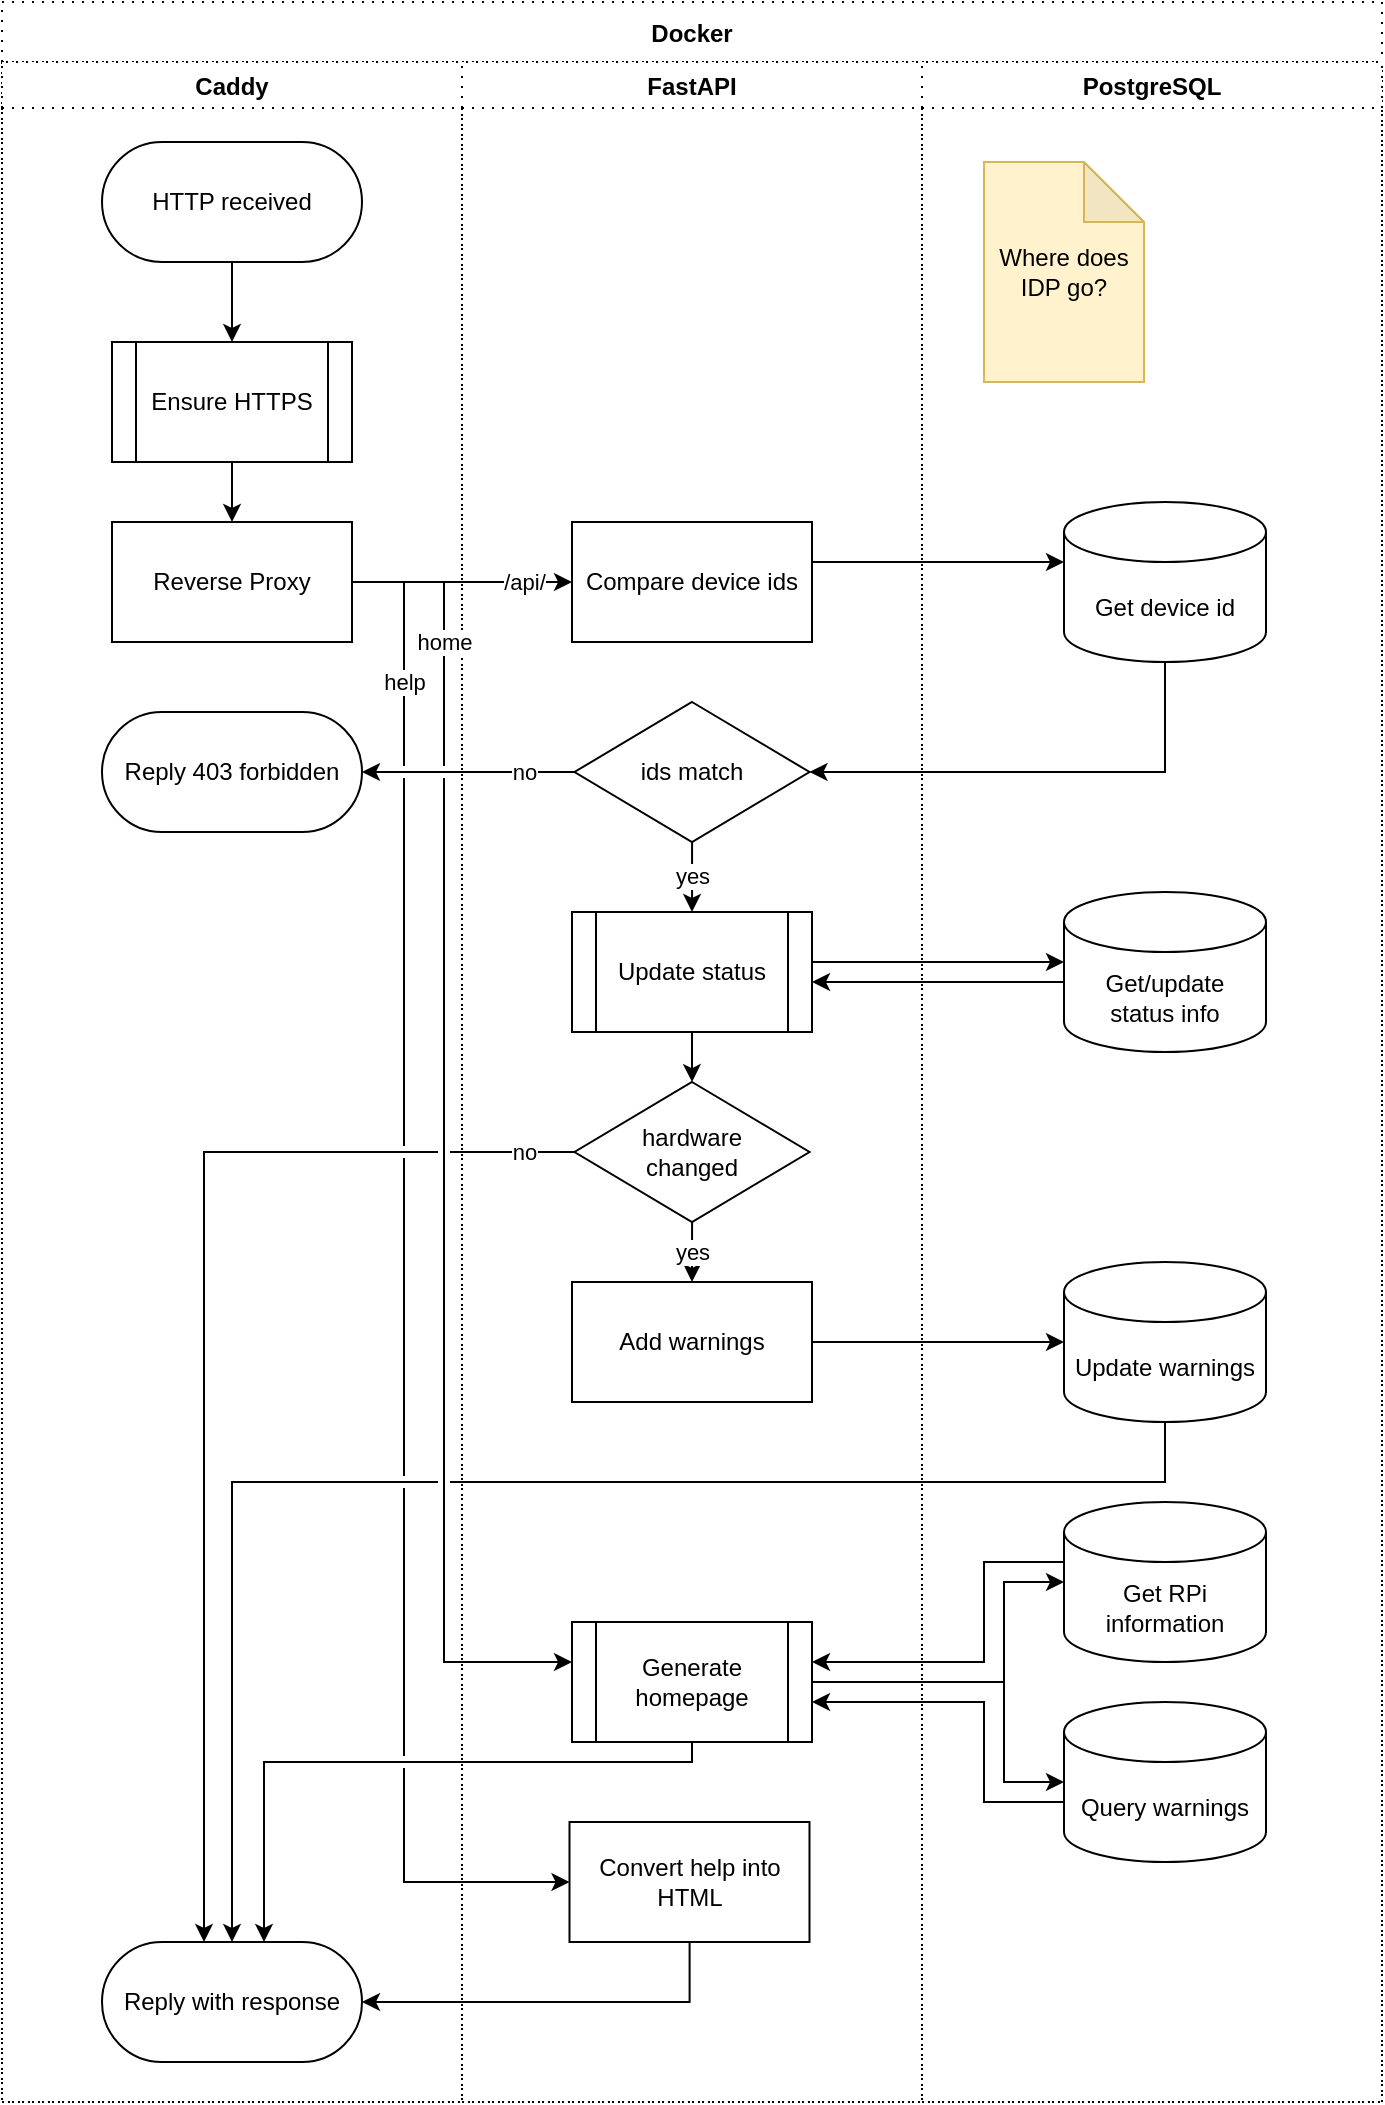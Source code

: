 <mxfile version="14.7.1" type="device"><diagram id="prtHgNgQTEPvFCAcTncT" name="Page-1"><mxGraphModel dx="1422" dy="791" grid="1" gridSize="10" guides="1" tooltips="1" connect="1" arrows="1" fold="1" page="1" pageScale="1" pageWidth="827" pageHeight="1169" math="0" shadow="0"><root><mxCell id="0"/><mxCell id="1" parent="0"/><mxCell id="CkZLNoSg3OksK8EKVONh-3" value="Docker" style="swimlane;startSize=30;dashed=1;dashPattern=1 4;" parent="1" vertex="1"><mxGeometry x="99" y="70" width="690" height="1050" as="geometry"/></mxCell><mxCell id="CkZLNoSg3OksK8EKVONh-4" value="Caddy" style="swimlane;dashed=1;dashPattern=1 4;" parent="CkZLNoSg3OksK8EKVONh-3" vertex="1"><mxGeometry y="30" width="230" height="1020" as="geometry"/></mxCell><mxCell id="CkZLNoSg3OksK8EKVONh-16" style="edgeStyle=orthogonalEdgeStyle;rounded=0;orthogonalLoop=1;jettySize=auto;html=1;jumpStyle=gap;" parent="CkZLNoSg3OksK8EKVONh-4" source="CkZLNoSg3OksK8EKVONh-13" target="CkZLNoSg3OksK8EKVONh-51" edge="1"><mxGeometry relative="1" as="geometry"><mxPoint x="115.5" y="130" as="targetPoint"/></mxGeometry></mxCell><mxCell id="CkZLNoSg3OksK8EKVONh-13" value="HTTP received" style="rounded=1;whiteSpace=wrap;html=1;arcSize=50;" parent="CkZLNoSg3OksK8EKVONh-4" vertex="1"><mxGeometry x="50" y="40" width="130" height="60" as="geometry"/></mxCell><mxCell id="CkZLNoSg3OksK8EKVONh-56" style="edgeStyle=orthogonalEdgeStyle;rounded=0;orthogonalLoop=1;jettySize=auto;html=1;jumpStyle=gap;" parent="CkZLNoSg3OksK8EKVONh-4" source="CkZLNoSg3OksK8EKVONh-51" target="CkZLNoSg3OksK8EKVONh-53" edge="1"><mxGeometry relative="1" as="geometry"/></mxCell><mxCell id="CkZLNoSg3OksK8EKVONh-51" value="Ensure HTTPS" style="shape=process;whiteSpace=wrap;html=1;backgroundOutline=1;" parent="CkZLNoSg3OksK8EKVONh-4" vertex="1"><mxGeometry x="55" y="140" width="120" height="60" as="geometry"/></mxCell><mxCell id="CkZLNoSg3OksK8EKVONh-53" value="Reverse Proxy" style="rounded=0;whiteSpace=wrap;html=1;" parent="CkZLNoSg3OksK8EKVONh-4" vertex="1"><mxGeometry x="55" y="230" width="120" height="60" as="geometry"/></mxCell><mxCell id="CkZLNoSg3OksK8EKVONh-65" value="Reply 403 forbidden" style="rounded=1;whiteSpace=wrap;html=1;arcSize=50;" parent="CkZLNoSg3OksK8EKVONh-4" vertex="1"><mxGeometry x="50" y="325" width="130" height="60" as="geometry"/></mxCell><mxCell id="CkZLNoSg3OksK8EKVONh-87" value="Reply with response" style="rounded=1;whiteSpace=wrap;html=1;arcSize=50;" parent="CkZLNoSg3OksK8EKVONh-4" vertex="1"><mxGeometry x="50" y="940" width="130" height="60" as="geometry"/></mxCell><mxCell id="CkZLNoSg3OksK8EKVONh-11" value="FastAPI" style="swimlane;dashed=1;dashPattern=1 4;" parent="CkZLNoSg3OksK8EKVONh-3" vertex="1"><mxGeometry x="230" y="30" width="230" height="1020" as="geometry"/></mxCell><mxCell id="CkZLNoSg3OksK8EKVONh-60" value="Compare device ids" style="rounded=0;whiteSpace=wrap;html=1;" parent="CkZLNoSg3OksK8EKVONh-11" vertex="1"><mxGeometry x="55" y="230" width="120" height="60" as="geometry"/></mxCell><mxCell id="CkZLNoSg3OksK8EKVONh-74" value="yes" style="edgeStyle=orthogonalEdgeStyle;rounded=0;orthogonalLoop=1;jettySize=auto;html=1;jumpStyle=gap;" parent="CkZLNoSg3OksK8EKVONh-11" source="CkZLNoSg3OksK8EKVONh-64" target="CkZLNoSg3OksK8EKVONh-73" edge="1"><mxGeometry relative="1" as="geometry"/></mxCell><mxCell id="CkZLNoSg3OksK8EKVONh-64" value="ids match" style="rhombus;whiteSpace=wrap;html=1;" parent="CkZLNoSg3OksK8EKVONh-11" vertex="1"><mxGeometry x="56.25" y="320" width="117.5" height="70" as="geometry"/></mxCell><mxCell id="CkZLNoSg3OksK8EKVONh-81" style="edgeStyle=orthogonalEdgeStyle;rounded=0;orthogonalLoop=1;jettySize=auto;html=1;jumpStyle=gap;" parent="CkZLNoSg3OksK8EKVONh-11" source="CkZLNoSg3OksK8EKVONh-73" target="CkZLNoSg3OksK8EKVONh-80" edge="1"><mxGeometry relative="1" as="geometry"/></mxCell><mxCell id="CkZLNoSg3OksK8EKVONh-73" value="Update status" style="shape=process;whiteSpace=wrap;html=1;backgroundOutline=1;" parent="CkZLNoSg3OksK8EKVONh-11" vertex="1"><mxGeometry x="55" y="425" width="120" height="60" as="geometry"/></mxCell><mxCell id="CkZLNoSg3OksK8EKVONh-84" value="yes" style="edgeStyle=orthogonalEdgeStyle;rounded=0;orthogonalLoop=1;jettySize=auto;html=1;jumpStyle=gap;" parent="CkZLNoSg3OksK8EKVONh-11" source="CkZLNoSg3OksK8EKVONh-80" target="CkZLNoSg3OksK8EKVONh-83" edge="1"><mxGeometry relative="1" as="geometry"/></mxCell><mxCell id="CkZLNoSg3OksK8EKVONh-80" value="&lt;div&gt;hardware &lt;br&gt;&lt;/div&gt;&lt;div&gt;changed&lt;/div&gt;" style="rhombus;whiteSpace=wrap;html=1;" parent="CkZLNoSg3OksK8EKVONh-11" vertex="1"><mxGeometry x="56.25" y="510" width="117.5" height="70" as="geometry"/></mxCell><mxCell id="CkZLNoSg3OksK8EKVONh-83" value="Add warnings" style="rounded=0;whiteSpace=wrap;html=1;" parent="CkZLNoSg3OksK8EKVONh-11" vertex="1"><mxGeometry x="55" y="610" width="120" height="60" as="geometry"/></mxCell><mxCell id="CkZLNoSg3OksK8EKVONh-93" value="Generate homepage" style="shape=process;whiteSpace=wrap;html=1;backgroundOutline=1;" parent="CkZLNoSg3OksK8EKVONh-11" vertex="1"><mxGeometry x="55" y="780" width="120" height="60" as="geometry"/></mxCell><mxCell id="CkZLNoSg3OksK8EKVONh-102" value="Convert help into HTML" style="rounded=0;whiteSpace=wrap;html=1;strokeColor=#000000;" parent="CkZLNoSg3OksK8EKVONh-11" vertex="1"><mxGeometry x="53.75" y="880" width="120" height="60" as="geometry"/></mxCell><mxCell id="CkZLNoSg3OksK8EKVONh-12" value="PostgreSQL" style="swimlane;dashed=1;dashPattern=1 4;" parent="CkZLNoSg3OksK8EKVONh-3" vertex="1"><mxGeometry x="460" y="30" width="230" height="1020" as="geometry"/></mxCell><mxCell id="CkZLNoSg3OksK8EKVONh-61" value="Get device id" style="shape=cylinder3;whiteSpace=wrap;html=1;boundedLbl=1;backgroundOutline=1;size=15;" parent="CkZLNoSg3OksK8EKVONh-12" vertex="1"><mxGeometry x="71" y="220" width="101" height="80" as="geometry"/></mxCell><mxCell id="CkZLNoSg3OksK8EKVONh-75" value="&lt;div&gt;Get/update &lt;br&gt;&lt;/div&gt;&lt;div&gt;status info&lt;/div&gt;" style="shape=cylinder3;whiteSpace=wrap;html=1;boundedLbl=1;backgroundOutline=1;size=15;" parent="CkZLNoSg3OksK8EKVONh-12" vertex="1"><mxGeometry x="71" y="415" width="101" height="80" as="geometry"/></mxCell><mxCell id="CkZLNoSg3OksK8EKVONh-82" value="Update warnings" style="shape=cylinder3;whiteSpace=wrap;html=1;boundedLbl=1;backgroundOutline=1;size=15;" parent="CkZLNoSg3OksK8EKVONh-12" vertex="1"><mxGeometry x="71" y="600" width="101" height="80" as="geometry"/></mxCell><mxCell id="CkZLNoSg3OksK8EKVONh-95" value="Get RPi information" style="shape=cylinder3;whiteSpace=wrap;html=1;boundedLbl=1;backgroundOutline=1;size=15;" parent="CkZLNoSg3OksK8EKVONh-12" vertex="1"><mxGeometry x="71" y="720" width="101" height="80" as="geometry"/></mxCell><mxCell id="CkZLNoSg3OksK8EKVONh-98" value="Query warnings" style="shape=cylinder3;whiteSpace=wrap;html=1;boundedLbl=1;backgroundOutline=1;size=15;" parent="CkZLNoSg3OksK8EKVONh-12" vertex="1"><mxGeometry x="71" y="820" width="101" height="80" as="geometry"/></mxCell><mxCell id="CkZLNoSg3OksK8EKVONh-111" value="Where does IDP go?" style="shape=note;whiteSpace=wrap;html=1;backgroundOutline=1;darkOpacity=0.05;strokeColor=#d6b656;fillColor=#fff2cc;" parent="CkZLNoSg3OksK8EKVONh-12" vertex="1"><mxGeometry x="31" y="50" width="80" height="110" as="geometry"/></mxCell><mxCell id="CkZLNoSg3OksK8EKVONh-57" value="&lt;div&gt;/api/&lt;/div&gt;" style="edgeStyle=orthogonalEdgeStyle;rounded=0;orthogonalLoop=1;jettySize=auto;html=1;jumpStyle=gap;" parent="CkZLNoSg3OksK8EKVONh-3" source="CkZLNoSg3OksK8EKVONh-53" edge="1"><mxGeometry x="0.564" relative="1" as="geometry"><mxPoint x="285" y="290" as="targetPoint"/><mxPoint as="offset"/></mxGeometry></mxCell><mxCell id="CkZLNoSg3OksK8EKVONh-62" style="edgeStyle=orthogonalEdgeStyle;rounded=0;orthogonalLoop=1;jettySize=auto;html=1;jumpStyle=gap;" parent="CkZLNoSg3OksK8EKVONh-3" source="CkZLNoSg3OksK8EKVONh-60" target="CkZLNoSg3OksK8EKVONh-61" edge="1"><mxGeometry relative="1" as="geometry"><Array as="points"><mxPoint x="471" y="280"/><mxPoint x="471" y="280"/></Array></mxGeometry></mxCell><mxCell id="CkZLNoSg3OksK8EKVONh-63" style="edgeStyle=orthogonalEdgeStyle;rounded=0;orthogonalLoop=1;jettySize=auto;html=1;jumpStyle=gap;entryX=1;entryY=0.5;entryDx=0;entryDy=0;exitX=0.5;exitY=1;exitDx=0;exitDy=0;exitPerimeter=0;" parent="CkZLNoSg3OksK8EKVONh-3" source="CkZLNoSg3OksK8EKVONh-61" target="CkZLNoSg3OksK8EKVONh-64" edge="1"><mxGeometry relative="1" as="geometry"/></mxCell><mxCell id="CkZLNoSg3OksK8EKVONh-66" value="no" style="edgeStyle=orthogonalEdgeStyle;rounded=0;orthogonalLoop=1;jettySize=auto;html=1;jumpStyle=gap;" parent="CkZLNoSg3OksK8EKVONh-3" source="CkZLNoSg3OksK8EKVONh-64" target="CkZLNoSg3OksK8EKVONh-65" edge="1"><mxGeometry x="-0.525" relative="1" as="geometry"><mxPoint as="offset"/></mxGeometry></mxCell><mxCell id="CkZLNoSg3OksK8EKVONh-76" style="edgeStyle=orthogonalEdgeStyle;rounded=0;orthogonalLoop=1;jettySize=auto;html=1;jumpStyle=gap;" parent="CkZLNoSg3OksK8EKVONh-3" source="CkZLNoSg3OksK8EKVONh-73" target="CkZLNoSg3OksK8EKVONh-75" edge="1"><mxGeometry relative="1" as="geometry"><Array as="points"><mxPoint x="471" y="480"/><mxPoint x="471" y="480"/></Array></mxGeometry></mxCell><mxCell id="CkZLNoSg3OksK8EKVONh-77" style="edgeStyle=orthogonalEdgeStyle;rounded=0;orthogonalLoop=1;jettySize=auto;html=1;jumpStyle=gap;" parent="CkZLNoSg3OksK8EKVONh-3" source="CkZLNoSg3OksK8EKVONh-75" target="CkZLNoSg3OksK8EKVONh-73" edge="1"><mxGeometry relative="1" as="geometry"><Array as="points"><mxPoint x="471" y="490"/><mxPoint x="471" y="490"/></Array></mxGeometry></mxCell><mxCell id="CkZLNoSg3OksK8EKVONh-85" style="edgeStyle=orthogonalEdgeStyle;rounded=0;orthogonalLoop=1;jettySize=auto;html=1;jumpStyle=gap;" parent="CkZLNoSg3OksK8EKVONh-3" source="CkZLNoSg3OksK8EKVONh-83" target="CkZLNoSg3OksK8EKVONh-82" edge="1"><mxGeometry relative="1" as="geometry"/></mxCell><mxCell id="CkZLNoSg3OksK8EKVONh-94" value="home" style="edgeStyle=orthogonalEdgeStyle;rounded=0;orthogonalLoop=1;jettySize=auto;html=1;jumpStyle=gap;" parent="CkZLNoSg3OksK8EKVONh-3" source="CkZLNoSg3OksK8EKVONh-53" target="CkZLNoSg3OksK8EKVONh-93" edge="1"><mxGeometry x="-0.766" relative="1" as="geometry"><Array as="points"><mxPoint x="221" y="290"/><mxPoint x="221" y="830"/></Array><mxPoint as="offset"/></mxGeometry></mxCell><mxCell id="CkZLNoSg3OksK8EKVONh-96" style="edgeStyle=orthogonalEdgeStyle;rounded=0;orthogonalLoop=1;jettySize=auto;html=1;jumpStyle=gap;" parent="CkZLNoSg3OksK8EKVONh-3" source="CkZLNoSg3OksK8EKVONh-93" target="CkZLNoSg3OksK8EKVONh-95" edge="1"><mxGeometry relative="1" as="geometry"><Array as="points"><mxPoint x="501" y="840"/><mxPoint x="501" y="790"/></Array></mxGeometry></mxCell><mxCell id="CkZLNoSg3OksK8EKVONh-97" style="edgeStyle=orthogonalEdgeStyle;rounded=0;orthogonalLoop=1;jettySize=auto;html=1;jumpStyle=gap;" parent="CkZLNoSg3OksK8EKVONh-3" source="CkZLNoSg3OksK8EKVONh-95" target="CkZLNoSg3OksK8EKVONh-93" edge="1"><mxGeometry relative="1" as="geometry"><Array as="points"><mxPoint x="491" y="780"/><mxPoint x="491" y="830"/></Array></mxGeometry></mxCell><mxCell id="CkZLNoSg3OksK8EKVONh-99" style="edgeStyle=orthogonalEdgeStyle;rounded=0;orthogonalLoop=1;jettySize=auto;html=1;jumpStyle=gap;" parent="CkZLNoSg3OksK8EKVONh-3" source="CkZLNoSg3OksK8EKVONh-93" target="CkZLNoSg3OksK8EKVONh-98" edge="1"><mxGeometry relative="1" as="geometry"><Array as="points"><mxPoint x="501" y="840"/><mxPoint x="501" y="890"/></Array></mxGeometry></mxCell><mxCell id="CkZLNoSg3OksK8EKVONh-100" style="edgeStyle=orthogonalEdgeStyle;rounded=0;orthogonalLoop=1;jettySize=auto;html=1;jumpStyle=gap;" parent="CkZLNoSg3OksK8EKVONh-3" source="CkZLNoSg3OksK8EKVONh-98" target="CkZLNoSg3OksK8EKVONh-93" edge="1"><mxGeometry relative="1" as="geometry"><Array as="points"><mxPoint x="491" y="900"/><mxPoint x="491" y="850"/></Array></mxGeometry></mxCell><mxCell id="CkZLNoSg3OksK8EKVONh-89" style="edgeStyle=orthogonalEdgeStyle;rounded=0;orthogonalLoop=1;jettySize=auto;html=1;jumpStyle=gap;" parent="CkZLNoSg3OksK8EKVONh-3" source="CkZLNoSg3OksK8EKVONh-82" target="CkZLNoSg3OksK8EKVONh-87" edge="1"><mxGeometry relative="1" as="geometry"><Array as="points"><mxPoint x="582" y="740"/><mxPoint x="115" y="740"/></Array></mxGeometry></mxCell><mxCell id="CkZLNoSg3OksK8EKVONh-90" value="no" style="edgeStyle=orthogonalEdgeStyle;rounded=0;orthogonalLoop=1;jettySize=auto;html=1;jumpStyle=gap;" parent="CkZLNoSg3OksK8EKVONh-3" source="CkZLNoSg3OksK8EKVONh-80" target="CkZLNoSg3OksK8EKVONh-87" edge="1"><mxGeometry x="-0.913" relative="1" as="geometry"><Array as="points"><mxPoint x="101" y="575"/></Array><mxPoint as="offset"/></mxGeometry></mxCell><mxCell id="CkZLNoSg3OksK8EKVONh-101" style="edgeStyle=orthogonalEdgeStyle;rounded=0;orthogonalLoop=1;jettySize=auto;html=1;jumpStyle=gap;" parent="CkZLNoSg3OksK8EKVONh-3" source="CkZLNoSg3OksK8EKVONh-93" target="CkZLNoSg3OksK8EKVONh-87" edge="1"><mxGeometry relative="1" as="geometry"><Array as="points"><mxPoint x="345" y="880"/><mxPoint x="131" y="880"/></Array></mxGeometry></mxCell><mxCell id="CkZLNoSg3OksK8EKVONh-104" value="help" style="edgeStyle=orthogonalEdgeStyle;rounded=0;orthogonalLoop=1;jettySize=auto;html=1;entryX=0;entryY=0.5;entryDx=0;entryDy=0;jumpStyle=gap;" parent="CkZLNoSg3OksK8EKVONh-3" source="CkZLNoSg3OksK8EKVONh-53" target="CkZLNoSg3OksK8EKVONh-102" edge="1"><mxGeometry x="-0.8" relative="1" as="geometry"><Array as="points"><mxPoint x="201" y="290"/><mxPoint x="201" y="940"/></Array><mxPoint as="offset"/></mxGeometry></mxCell><mxCell id="CkZLNoSg3OksK8EKVONh-105" style="edgeStyle=orthogonalEdgeStyle;rounded=0;orthogonalLoop=1;jettySize=auto;html=1;jumpStyle=gap;" parent="CkZLNoSg3OksK8EKVONh-3" source="CkZLNoSg3OksK8EKVONh-102" target="CkZLNoSg3OksK8EKVONh-87" edge="1"><mxGeometry relative="1" as="geometry"><Array as="points"><mxPoint x="344" y="1000"/></Array></mxGeometry></mxCell></root></mxGraphModel></diagram></mxfile>